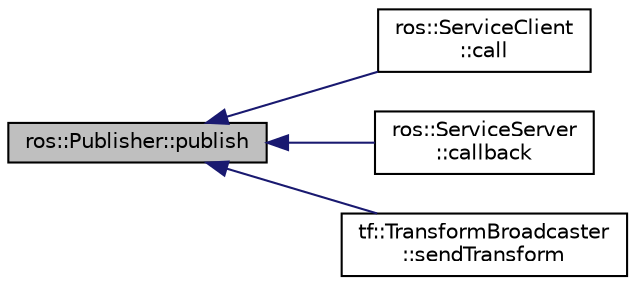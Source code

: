 digraph "ros::Publisher::publish"
{
  edge [fontname="Helvetica",fontsize="10",labelfontname="Helvetica",labelfontsize="10"];
  node [fontname="Helvetica",fontsize="10",shape=record];
  rankdir="LR";
  Node1 [label="ros::Publisher::publish",height=0.2,width=0.4,color="black", fillcolor="grey75", style="filled" fontcolor="black"];
  Node1 -> Node2 [dir="back",color="midnightblue",fontsize="10",style="solid",fontname="Helvetica"];
  Node2 [label="ros::ServiceClient\l::call",height=0.2,width=0.4,color="black", fillcolor="white", style="filled",URL="$classros_1_1_service_client.html#aad3c9266b8e1d9dbf1f6b89ed460592d"];
  Node1 -> Node3 [dir="back",color="midnightblue",fontsize="10",style="solid",fontname="Helvetica"];
  Node3 [label="ros::ServiceServer\l::callback",height=0.2,width=0.4,color="black", fillcolor="white", style="filled",URL="$classros_1_1_service_server.html#a6d8e086658c4efa59d30ba85a33daf5b"];
  Node1 -> Node4 [dir="back",color="midnightblue",fontsize="10",style="solid",fontname="Helvetica"];
  Node4 [label="tf::TransformBroadcaster\l::sendTransform",height=0.2,width=0.4,color="black", fillcolor="white", style="filled",URL="$classtf_1_1_transform_broadcaster.html#abb2850ae589b08230fc6788090154113"];
}
